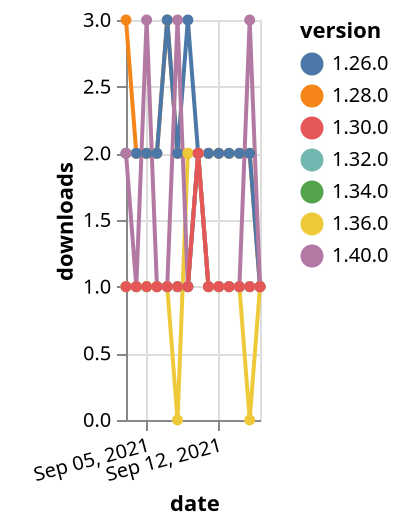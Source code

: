 {"$schema": "https://vega.github.io/schema/vega-lite/v5.json", "description": "A simple bar chart with embedded data.", "data": {"values": [{"date": "2021-09-03", "total": 193, "delta": 1, "version": "1.34.0"}, {"date": "2021-09-04", "total": 194, "delta": 1, "version": "1.34.0"}, {"date": "2021-09-05", "total": 195, "delta": 1, "version": "1.34.0"}, {"date": "2021-09-06", "total": 196, "delta": 1, "version": "1.34.0"}, {"date": "2021-09-07", "total": 197, "delta": 1, "version": "1.34.0"}, {"date": "2021-09-08", "total": 198, "delta": 1, "version": "1.34.0"}, {"date": "2021-09-09", "total": 199, "delta": 1, "version": "1.34.0"}, {"date": "2021-09-10", "total": 201, "delta": 2, "version": "1.34.0"}, {"date": "2021-09-11", "total": 202, "delta": 1, "version": "1.34.0"}, {"date": "2021-09-12", "total": 203, "delta": 1, "version": "1.34.0"}, {"date": "2021-09-13", "total": 204, "delta": 1, "version": "1.34.0"}, {"date": "2021-09-14", "total": 205, "delta": 1, "version": "1.34.0"}, {"date": "2021-09-15", "total": 206, "delta": 1, "version": "1.34.0"}, {"date": "2021-09-16", "total": 207, "delta": 1, "version": "1.34.0"}, {"date": "2021-09-03", "total": 194, "delta": 1, "version": "1.32.0"}, {"date": "2021-09-04", "total": 195, "delta": 1, "version": "1.32.0"}, {"date": "2021-09-05", "total": 196, "delta": 1, "version": "1.32.0"}, {"date": "2021-09-06", "total": 197, "delta": 1, "version": "1.32.0"}, {"date": "2021-09-07", "total": 198, "delta": 1, "version": "1.32.0"}, {"date": "2021-09-08", "total": 199, "delta": 1, "version": "1.32.0"}, {"date": "2021-09-09", "total": 200, "delta": 1, "version": "1.32.0"}, {"date": "2021-09-10", "total": 202, "delta": 2, "version": "1.32.0"}, {"date": "2021-09-11", "total": 203, "delta": 1, "version": "1.32.0"}, {"date": "2021-09-12", "total": 204, "delta": 1, "version": "1.32.0"}, {"date": "2021-09-13", "total": 205, "delta": 1, "version": "1.32.0"}, {"date": "2021-09-14", "total": 206, "delta": 1, "version": "1.32.0"}, {"date": "2021-09-15", "total": 207, "delta": 1, "version": "1.32.0"}, {"date": "2021-09-16", "total": 208, "delta": 1, "version": "1.32.0"}, {"date": "2021-09-03", "total": 2196, "delta": 3, "version": "1.28.0"}, {"date": "2021-09-04", "total": 2198, "delta": 2, "version": "1.28.0"}, {"date": "2021-09-05", "total": 2200, "delta": 2, "version": "1.28.0"}, {"date": "2021-09-06", "total": 2202, "delta": 2, "version": "1.28.0"}, {"date": "2021-09-07", "total": 2205, "delta": 3, "version": "1.28.0"}, {"date": "2021-09-08", "total": 2207, "delta": 2, "version": "1.28.0"}, {"date": "2021-09-09", "total": 2209, "delta": 2, "version": "1.28.0"}, {"date": "2021-09-10", "total": 2211, "delta": 2, "version": "1.28.0"}, {"date": "2021-09-11", "total": 2213, "delta": 2, "version": "1.28.0"}, {"date": "2021-09-12", "total": 2215, "delta": 2, "version": "1.28.0"}, {"date": "2021-09-13", "total": 2217, "delta": 2, "version": "1.28.0"}, {"date": "2021-09-14", "total": 2219, "delta": 2, "version": "1.28.0"}, {"date": "2021-09-15", "total": 2221, "delta": 2, "version": "1.28.0"}, {"date": "2021-09-16", "total": 2222, "delta": 1, "version": "1.28.0"}, {"date": "2021-09-03", "total": 2295, "delta": 2, "version": "1.26.0"}, {"date": "2021-09-04", "total": 2297, "delta": 2, "version": "1.26.0"}, {"date": "2021-09-05", "total": 2299, "delta": 2, "version": "1.26.0"}, {"date": "2021-09-06", "total": 2301, "delta": 2, "version": "1.26.0"}, {"date": "2021-09-07", "total": 2304, "delta": 3, "version": "1.26.0"}, {"date": "2021-09-08", "total": 2306, "delta": 2, "version": "1.26.0"}, {"date": "2021-09-09", "total": 2309, "delta": 3, "version": "1.26.0"}, {"date": "2021-09-10", "total": 2311, "delta": 2, "version": "1.26.0"}, {"date": "2021-09-11", "total": 2313, "delta": 2, "version": "1.26.0"}, {"date": "2021-09-12", "total": 2315, "delta": 2, "version": "1.26.0"}, {"date": "2021-09-13", "total": 2317, "delta": 2, "version": "1.26.0"}, {"date": "2021-09-14", "total": 2319, "delta": 2, "version": "1.26.0"}, {"date": "2021-09-15", "total": 2321, "delta": 2, "version": "1.26.0"}, {"date": "2021-09-16", "total": 2322, "delta": 1, "version": "1.26.0"}, {"date": "2021-09-03", "total": 163, "delta": 1, "version": "1.36.0"}, {"date": "2021-09-04", "total": 164, "delta": 1, "version": "1.36.0"}, {"date": "2021-09-05", "total": 165, "delta": 1, "version": "1.36.0"}, {"date": "2021-09-06", "total": 166, "delta": 1, "version": "1.36.0"}, {"date": "2021-09-07", "total": 167, "delta": 1, "version": "1.36.0"}, {"date": "2021-09-08", "total": 167, "delta": 0, "version": "1.36.0"}, {"date": "2021-09-09", "total": 169, "delta": 2, "version": "1.36.0"}, {"date": "2021-09-10", "total": 171, "delta": 2, "version": "1.36.0"}, {"date": "2021-09-11", "total": 172, "delta": 1, "version": "1.36.0"}, {"date": "2021-09-12", "total": 173, "delta": 1, "version": "1.36.0"}, {"date": "2021-09-13", "total": 174, "delta": 1, "version": "1.36.0"}, {"date": "2021-09-14", "total": 175, "delta": 1, "version": "1.36.0"}, {"date": "2021-09-15", "total": 175, "delta": 0, "version": "1.36.0"}, {"date": "2021-09-16", "total": 176, "delta": 1, "version": "1.36.0"}, {"date": "2021-09-03", "total": 121, "delta": 2, "version": "1.40.0"}, {"date": "2021-09-04", "total": 122, "delta": 1, "version": "1.40.0"}, {"date": "2021-09-05", "total": 125, "delta": 3, "version": "1.40.0"}, {"date": "2021-09-06", "total": 126, "delta": 1, "version": "1.40.0"}, {"date": "2021-09-07", "total": 127, "delta": 1, "version": "1.40.0"}, {"date": "2021-09-08", "total": 130, "delta": 3, "version": "1.40.0"}, {"date": "2021-09-09", "total": 131, "delta": 1, "version": "1.40.0"}, {"date": "2021-09-10", "total": 133, "delta": 2, "version": "1.40.0"}, {"date": "2021-09-11", "total": 134, "delta": 1, "version": "1.40.0"}, {"date": "2021-09-12", "total": 135, "delta": 1, "version": "1.40.0"}, {"date": "2021-09-13", "total": 136, "delta": 1, "version": "1.40.0"}, {"date": "2021-09-14", "total": 137, "delta": 1, "version": "1.40.0"}, {"date": "2021-09-15", "total": 140, "delta": 3, "version": "1.40.0"}, {"date": "2021-09-16", "total": 141, "delta": 1, "version": "1.40.0"}, {"date": "2021-09-03", "total": 247, "delta": 1, "version": "1.30.0"}, {"date": "2021-09-04", "total": 248, "delta": 1, "version": "1.30.0"}, {"date": "2021-09-05", "total": 249, "delta": 1, "version": "1.30.0"}, {"date": "2021-09-06", "total": 250, "delta": 1, "version": "1.30.0"}, {"date": "2021-09-07", "total": 251, "delta": 1, "version": "1.30.0"}, {"date": "2021-09-08", "total": 252, "delta": 1, "version": "1.30.0"}, {"date": "2021-09-09", "total": 253, "delta": 1, "version": "1.30.0"}, {"date": "2021-09-10", "total": 255, "delta": 2, "version": "1.30.0"}, {"date": "2021-09-11", "total": 256, "delta": 1, "version": "1.30.0"}, {"date": "2021-09-12", "total": 257, "delta": 1, "version": "1.30.0"}, {"date": "2021-09-13", "total": 258, "delta": 1, "version": "1.30.0"}, {"date": "2021-09-14", "total": 259, "delta": 1, "version": "1.30.0"}, {"date": "2021-09-15", "total": 260, "delta": 1, "version": "1.30.0"}, {"date": "2021-09-16", "total": 261, "delta": 1, "version": "1.30.0"}]}, "width": "container", "mark": {"type": "line", "point": {"filled": true}}, "encoding": {"x": {"field": "date", "type": "temporal", "timeUnit": "yearmonthdate", "title": "date", "axis": {"labelAngle": -15}}, "y": {"field": "delta", "type": "quantitative", "title": "downloads"}, "color": {"field": "version", "type": "nominal"}, "tooltip": {"field": "delta"}}}